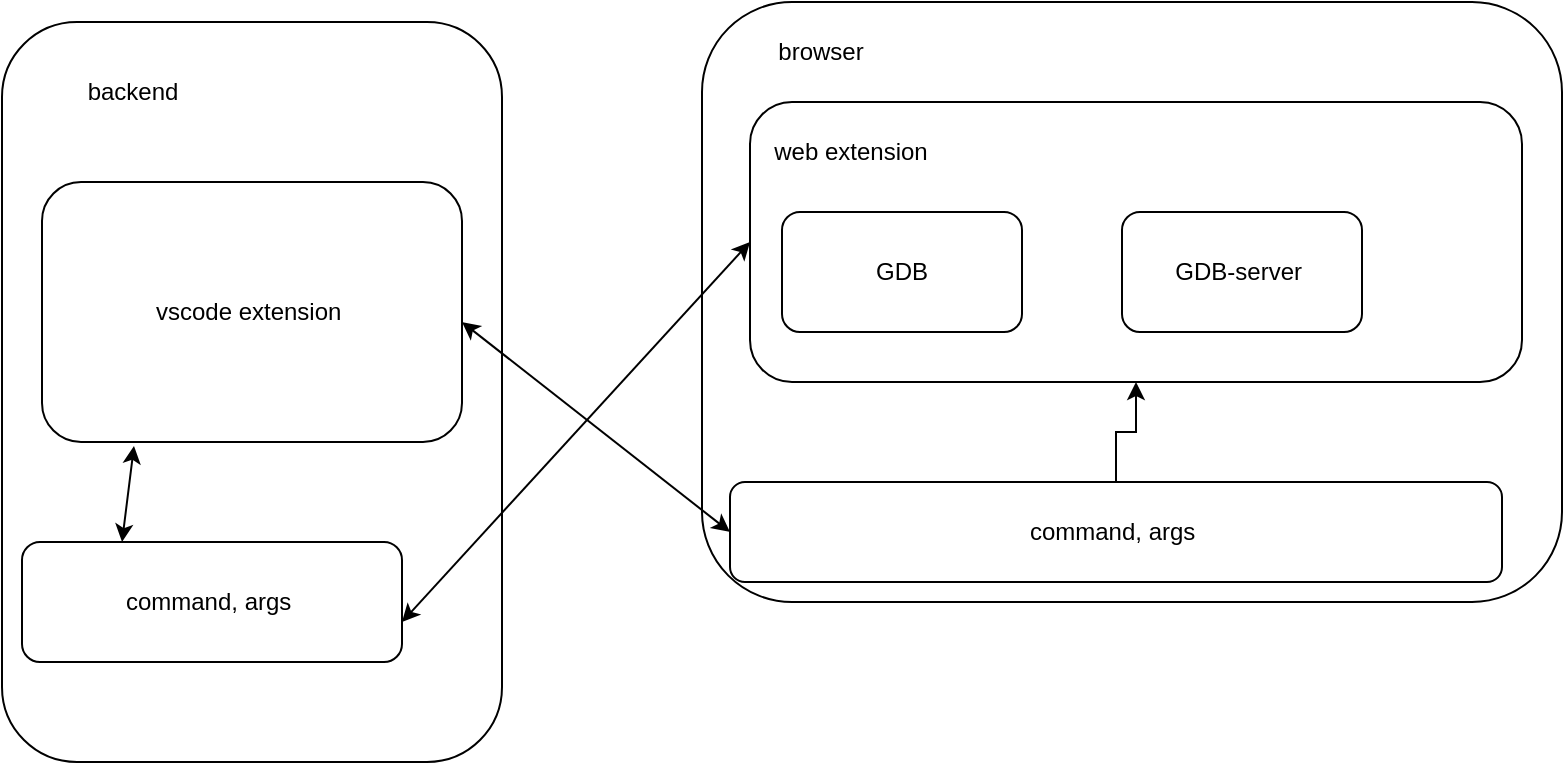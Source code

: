 <mxfile version="24.3.1" type="github">
  <diagram name="Trang-1" id="VaEFsSbvHVJes4upNGmi">
    <mxGraphModel dx="1434" dy="738" grid="1" gridSize="10" guides="1" tooltips="1" connect="1" arrows="1" fold="1" page="1" pageScale="1" pageWidth="827" pageHeight="1169" math="0" shadow="0">
      <root>
        <mxCell id="0" />
        <mxCell id="1" parent="0" />
        <mxCell id="7wKQx-JwhtiG0vHvaTes-1" value="" style="rounded=1;whiteSpace=wrap;html=1;" vertex="1" parent="1">
          <mxGeometry x="40" y="80" width="250" height="370" as="geometry" />
        </mxCell>
        <mxCell id="7wKQx-JwhtiG0vHvaTes-2" value="backend" style="text;html=1;align=center;verticalAlign=middle;resizable=0;points=[];autosize=1;strokeColor=none;fillColor=none;" vertex="1" parent="1">
          <mxGeometry x="70" y="100" width="70" height="30" as="geometry" />
        </mxCell>
        <mxCell id="7wKQx-JwhtiG0vHvaTes-4" value="" style="rounded=1;whiteSpace=wrap;html=1;" vertex="1" parent="1">
          <mxGeometry x="390" y="70" width="430" height="300" as="geometry" />
        </mxCell>
        <mxCell id="7wKQx-JwhtiG0vHvaTes-5" value="browser" style="text;html=1;align=center;verticalAlign=middle;resizable=0;points=[];autosize=1;strokeColor=none;fillColor=none;" vertex="1" parent="1">
          <mxGeometry x="414" y="80" width="70" height="30" as="geometry" />
        </mxCell>
        <mxCell id="7wKQx-JwhtiG0vHvaTes-6" value="" style="rounded=1;whiteSpace=wrap;html=1;" vertex="1" parent="1">
          <mxGeometry x="414" y="120" width="386" height="140" as="geometry" />
        </mxCell>
        <mxCell id="7wKQx-JwhtiG0vHvaTes-7" value="web extension" style="text;html=1;align=center;verticalAlign=middle;resizable=0;points=[];autosize=1;strokeColor=none;fillColor=none;" vertex="1" parent="1">
          <mxGeometry x="414" y="130" width="100" height="30" as="geometry" />
        </mxCell>
        <mxCell id="7wKQx-JwhtiG0vHvaTes-8" value="GDB" style="rounded=1;whiteSpace=wrap;html=1;" vertex="1" parent="1">
          <mxGeometry x="430" y="175" width="120" height="60" as="geometry" />
        </mxCell>
        <mxCell id="7wKQx-JwhtiG0vHvaTes-9" value="GDB-server&amp;nbsp;" style="rounded=1;whiteSpace=wrap;html=1;" vertex="1" parent="1">
          <mxGeometry x="600" y="175" width="120" height="60" as="geometry" />
        </mxCell>
        <mxCell id="7wKQx-JwhtiG0vHvaTes-10" value="vscode extension&amp;nbsp;" style="rounded=1;whiteSpace=wrap;html=1;" vertex="1" parent="1">
          <mxGeometry x="60" y="160" width="210" height="130" as="geometry" />
        </mxCell>
        <mxCell id="7wKQx-JwhtiG0vHvaTes-16" style="edgeStyle=orthogonalEdgeStyle;rounded=0;orthogonalLoop=1;jettySize=auto;html=1;" edge="1" parent="1" source="7wKQx-JwhtiG0vHvaTes-11" target="7wKQx-JwhtiG0vHvaTes-6">
          <mxGeometry relative="1" as="geometry" />
        </mxCell>
        <mxCell id="7wKQx-JwhtiG0vHvaTes-11" value="command, args&amp;nbsp;" style="rounded=1;whiteSpace=wrap;html=1;" vertex="1" parent="1">
          <mxGeometry x="404" y="310" width="386" height="50" as="geometry" />
        </mxCell>
        <mxCell id="7wKQx-JwhtiG0vHvaTes-12" value="command, args&amp;nbsp;" style="rounded=1;whiteSpace=wrap;html=1;" vertex="1" parent="1">
          <mxGeometry x="50" y="340" width="190" height="60" as="geometry" />
        </mxCell>
        <mxCell id="7wKQx-JwhtiG0vHvaTes-14" value="" style="endArrow=classic;startArrow=classic;html=1;rounded=0;entryX=0.219;entryY=1.015;entryDx=0;entryDy=0;entryPerimeter=0;" edge="1" parent="1" target="7wKQx-JwhtiG0vHvaTes-10">
          <mxGeometry width="50" height="50" relative="1" as="geometry">
            <mxPoint x="100" y="340" as="sourcePoint" />
            <mxPoint x="150" y="290" as="targetPoint" />
          </mxGeometry>
        </mxCell>
        <mxCell id="7wKQx-JwhtiG0vHvaTes-15" value="" style="endArrow=classic;startArrow=classic;html=1;rounded=0;entryX=0;entryY=0.5;entryDx=0;entryDy=0;" edge="1" parent="1" target="7wKQx-JwhtiG0vHvaTes-11">
          <mxGeometry width="50" height="50" relative="1" as="geometry">
            <mxPoint x="270" y="230" as="sourcePoint" />
            <mxPoint x="320" y="180" as="targetPoint" />
          </mxGeometry>
        </mxCell>
        <mxCell id="7wKQx-JwhtiG0vHvaTes-17" value="" style="endArrow=classic;startArrow=classic;html=1;rounded=0;entryX=0;entryY=0.5;entryDx=0;entryDy=0;" edge="1" parent="1" target="7wKQx-JwhtiG0vHvaTes-6">
          <mxGeometry width="50" height="50" relative="1" as="geometry">
            <mxPoint x="240" y="380" as="sourcePoint" />
            <mxPoint x="290" y="330" as="targetPoint" />
          </mxGeometry>
        </mxCell>
      </root>
    </mxGraphModel>
  </diagram>
</mxfile>
